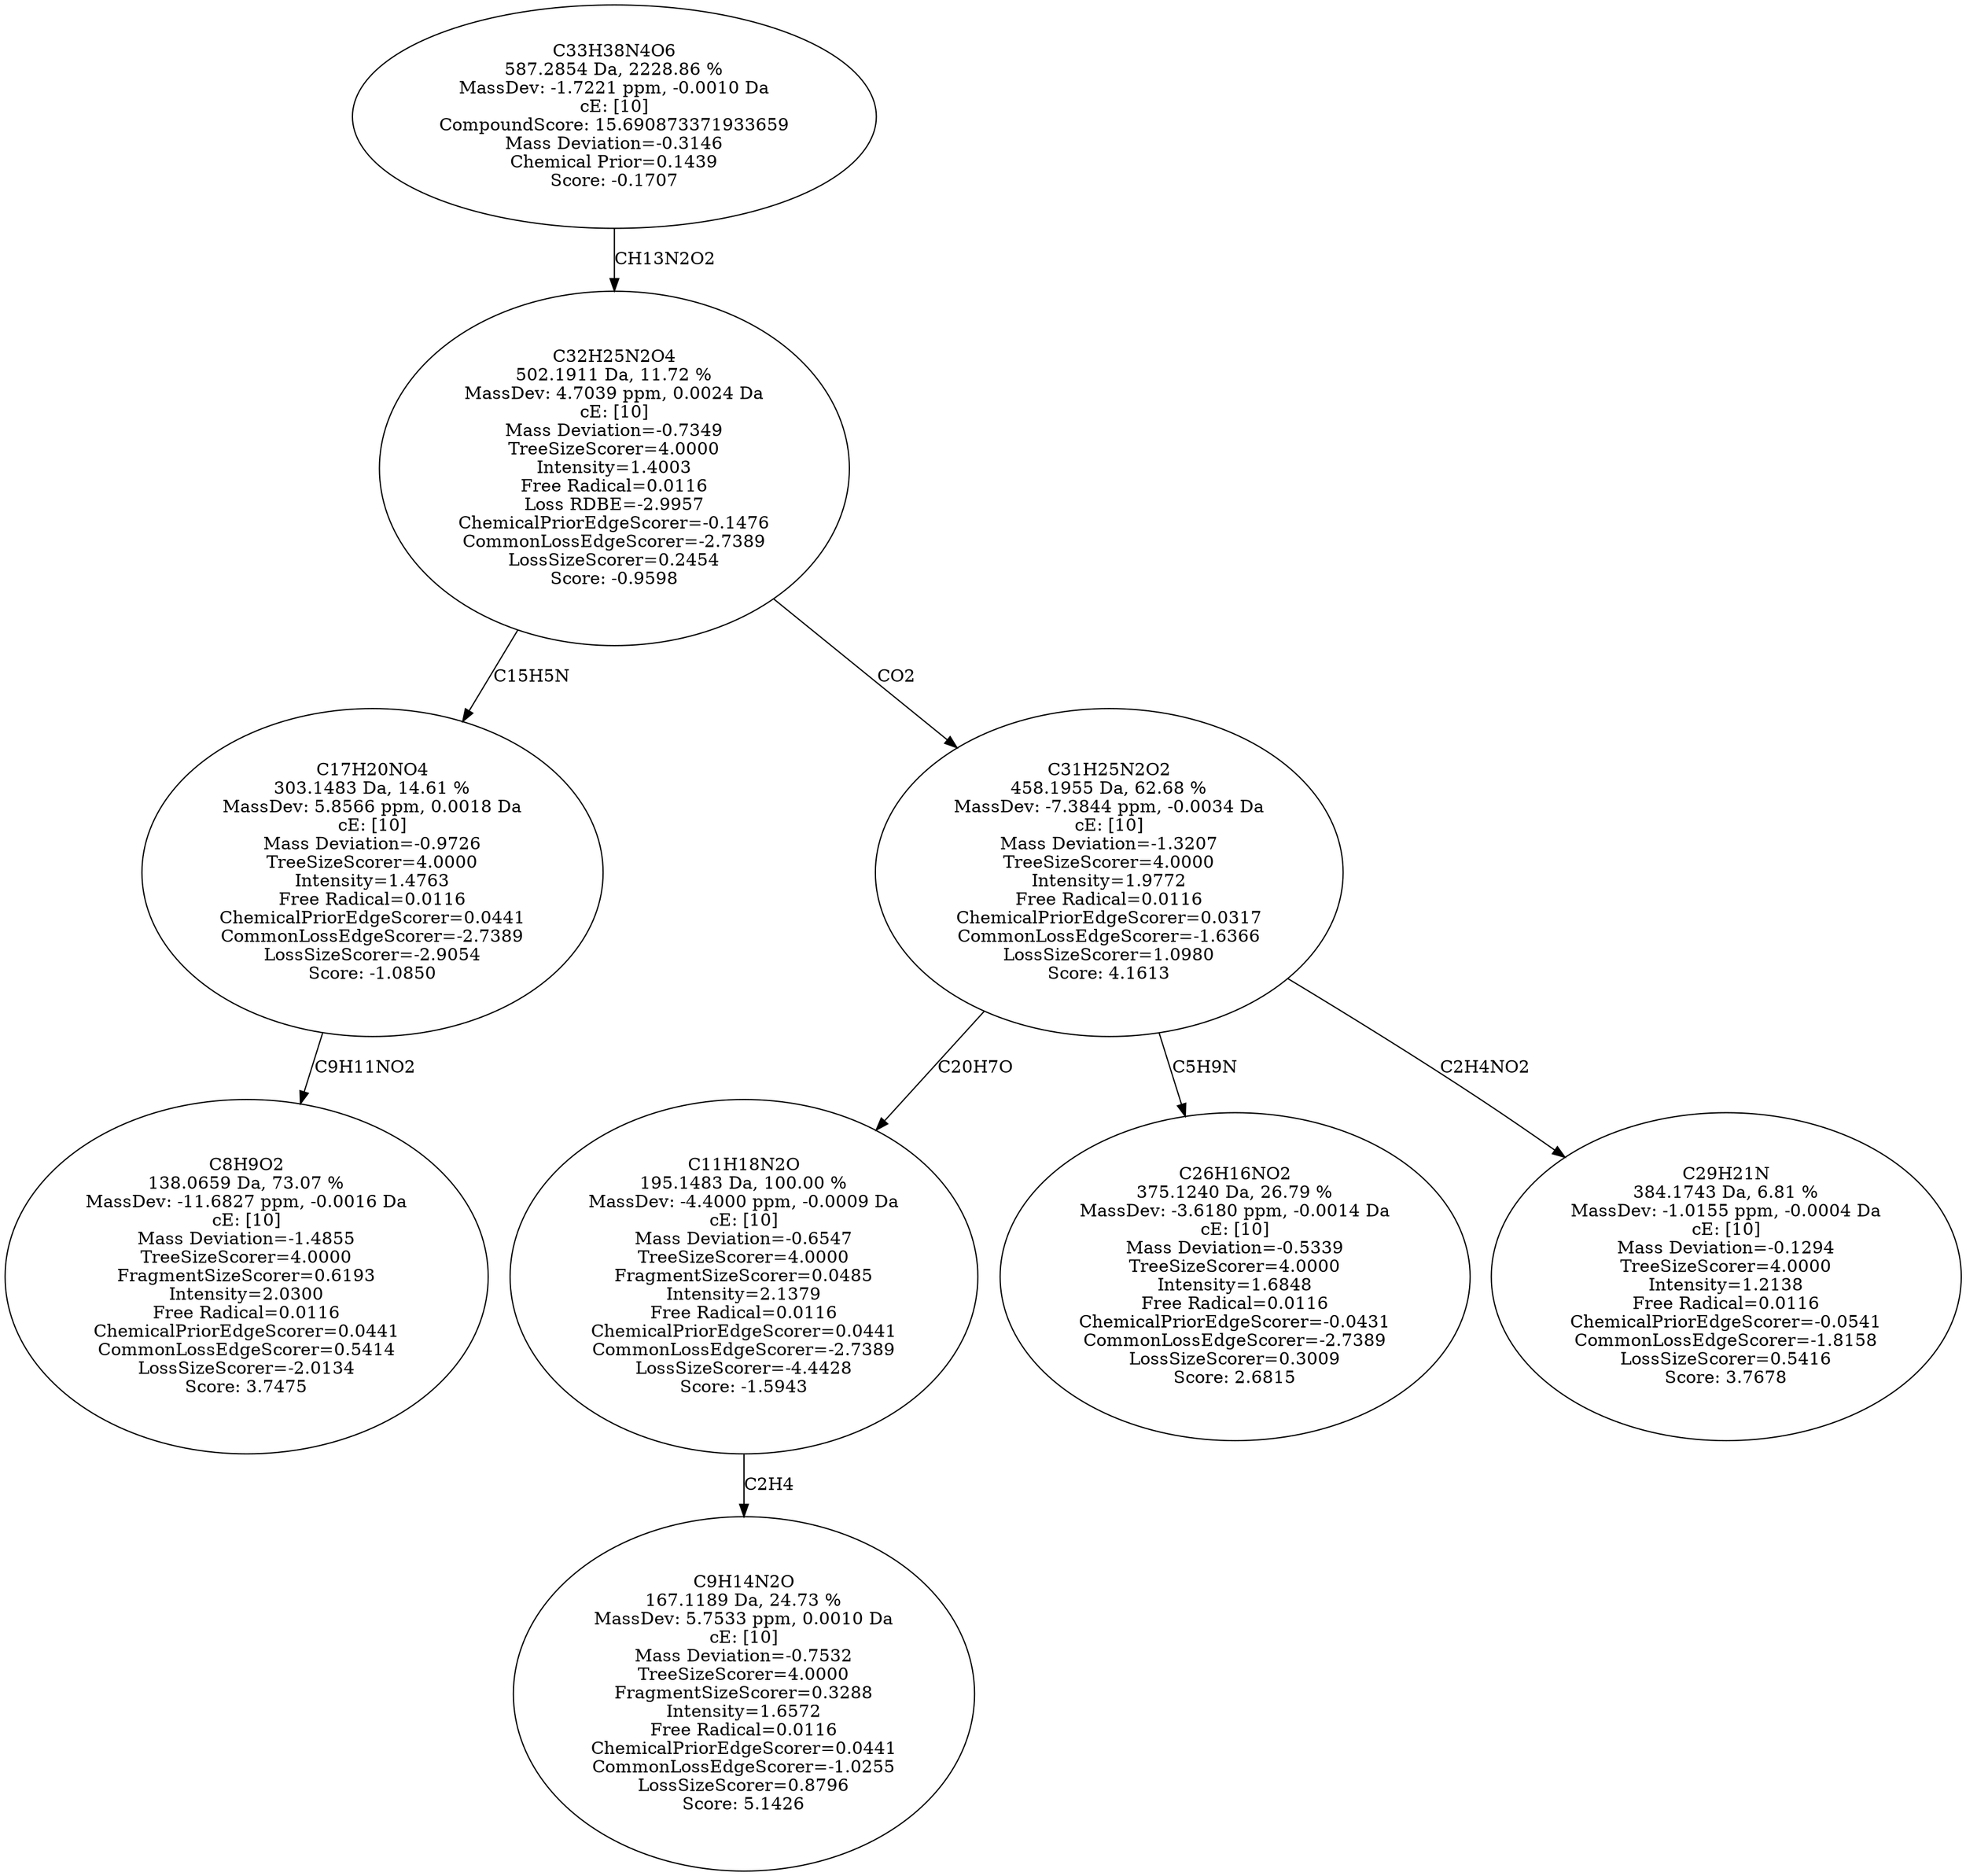 strict digraph {
v1 [label="C8H9O2\n138.0659 Da, 73.07 %\nMassDev: -11.6827 ppm, -0.0016 Da\ncE: [10]\nMass Deviation=-1.4855\nTreeSizeScorer=4.0000\nFragmentSizeScorer=0.6193\nIntensity=2.0300\nFree Radical=0.0116\nChemicalPriorEdgeScorer=0.0441\nCommonLossEdgeScorer=0.5414\nLossSizeScorer=-2.0134\nScore: 3.7475"];
v2 [label="C17H20NO4\n303.1483 Da, 14.61 %\nMassDev: 5.8566 ppm, 0.0018 Da\ncE: [10]\nMass Deviation=-0.9726\nTreeSizeScorer=4.0000\nIntensity=1.4763\nFree Radical=0.0116\nChemicalPriorEdgeScorer=0.0441\nCommonLossEdgeScorer=-2.7389\nLossSizeScorer=-2.9054\nScore: -1.0850"];
v3 [label="C9H14N2O\n167.1189 Da, 24.73 %\nMassDev: 5.7533 ppm, 0.0010 Da\ncE: [10]\nMass Deviation=-0.7532\nTreeSizeScorer=4.0000\nFragmentSizeScorer=0.3288\nIntensity=1.6572\nFree Radical=0.0116\nChemicalPriorEdgeScorer=0.0441\nCommonLossEdgeScorer=-1.0255\nLossSizeScorer=0.8796\nScore: 5.1426"];
v4 [label="C11H18N2O\n195.1483 Da, 100.00 %\nMassDev: -4.4000 ppm, -0.0009 Da\ncE: [10]\nMass Deviation=-0.6547\nTreeSizeScorer=4.0000\nFragmentSizeScorer=0.0485\nIntensity=2.1379\nFree Radical=0.0116\nChemicalPriorEdgeScorer=0.0441\nCommonLossEdgeScorer=-2.7389\nLossSizeScorer=-4.4428\nScore: -1.5943"];
v5 [label="C26H16NO2\n375.1240 Da, 26.79 %\nMassDev: -3.6180 ppm, -0.0014 Da\ncE: [10]\nMass Deviation=-0.5339\nTreeSizeScorer=4.0000\nIntensity=1.6848\nFree Radical=0.0116\nChemicalPriorEdgeScorer=-0.0431\nCommonLossEdgeScorer=-2.7389\nLossSizeScorer=0.3009\nScore: 2.6815"];
v6 [label="C29H21N\n384.1743 Da, 6.81 %\nMassDev: -1.0155 ppm, -0.0004 Da\ncE: [10]\nMass Deviation=-0.1294\nTreeSizeScorer=4.0000\nIntensity=1.2138\nFree Radical=0.0116\nChemicalPriorEdgeScorer=-0.0541\nCommonLossEdgeScorer=-1.8158\nLossSizeScorer=0.5416\nScore: 3.7678"];
v7 [label="C31H25N2O2\n458.1955 Da, 62.68 %\nMassDev: -7.3844 ppm, -0.0034 Da\ncE: [10]\nMass Deviation=-1.3207\nTreeSizeScorer=4.0000\nIntensity=1.9772\nFree Radical=0.0116\nChemicalPriorEdgeScorer=0.0317\nCommonLossEdgeScorer=-1.6366\nLossSizeScorer=1.0980\nScore: 4.1613"];
v8 [label="C32H25N2O4\n502.1911 Da, 11.72 %\nMassDev: 4.7039 ppm, 0.0024 Da\ncE: [10]\nMass Deviation=-0.7349\nTreeSizeScorer=4.0000\nIntensity=1.4003\nFree Radical=0.0116\nLoss RDBE=-2.9957\nChemicalPriorEdgeScorer=-0.1476\nCommonLossEdgeScorer=-2.7389\nLossSizeScorer=0.2454\nScore: -0.9598"];
v9 [label="C33H38N4O6\n587.2854 Da, 2228.86 %\nMassDev: -1.7221 ppm, -0.0010 Da\ncE: [10]\nCompoundScore: 15.690873371933659\nMass Deviation=-0.3146\nChemical Prior=0.1439\nScore: -0.1707"];
v2 -> v1 [label="C9H11NO2"];
v8 -> v2 [label="C15H5N"];
v4 -> v3 [label="C2H4"];
v7 -> v4 [label="C20H7O"];
v7 -> v5 [label="C5H9N"];
v7 -> v6 [label="C2H4NO2"];
v8 -> v7 [label="CO2"];
v9 -> v8 [label="CH13N2O2"];
}